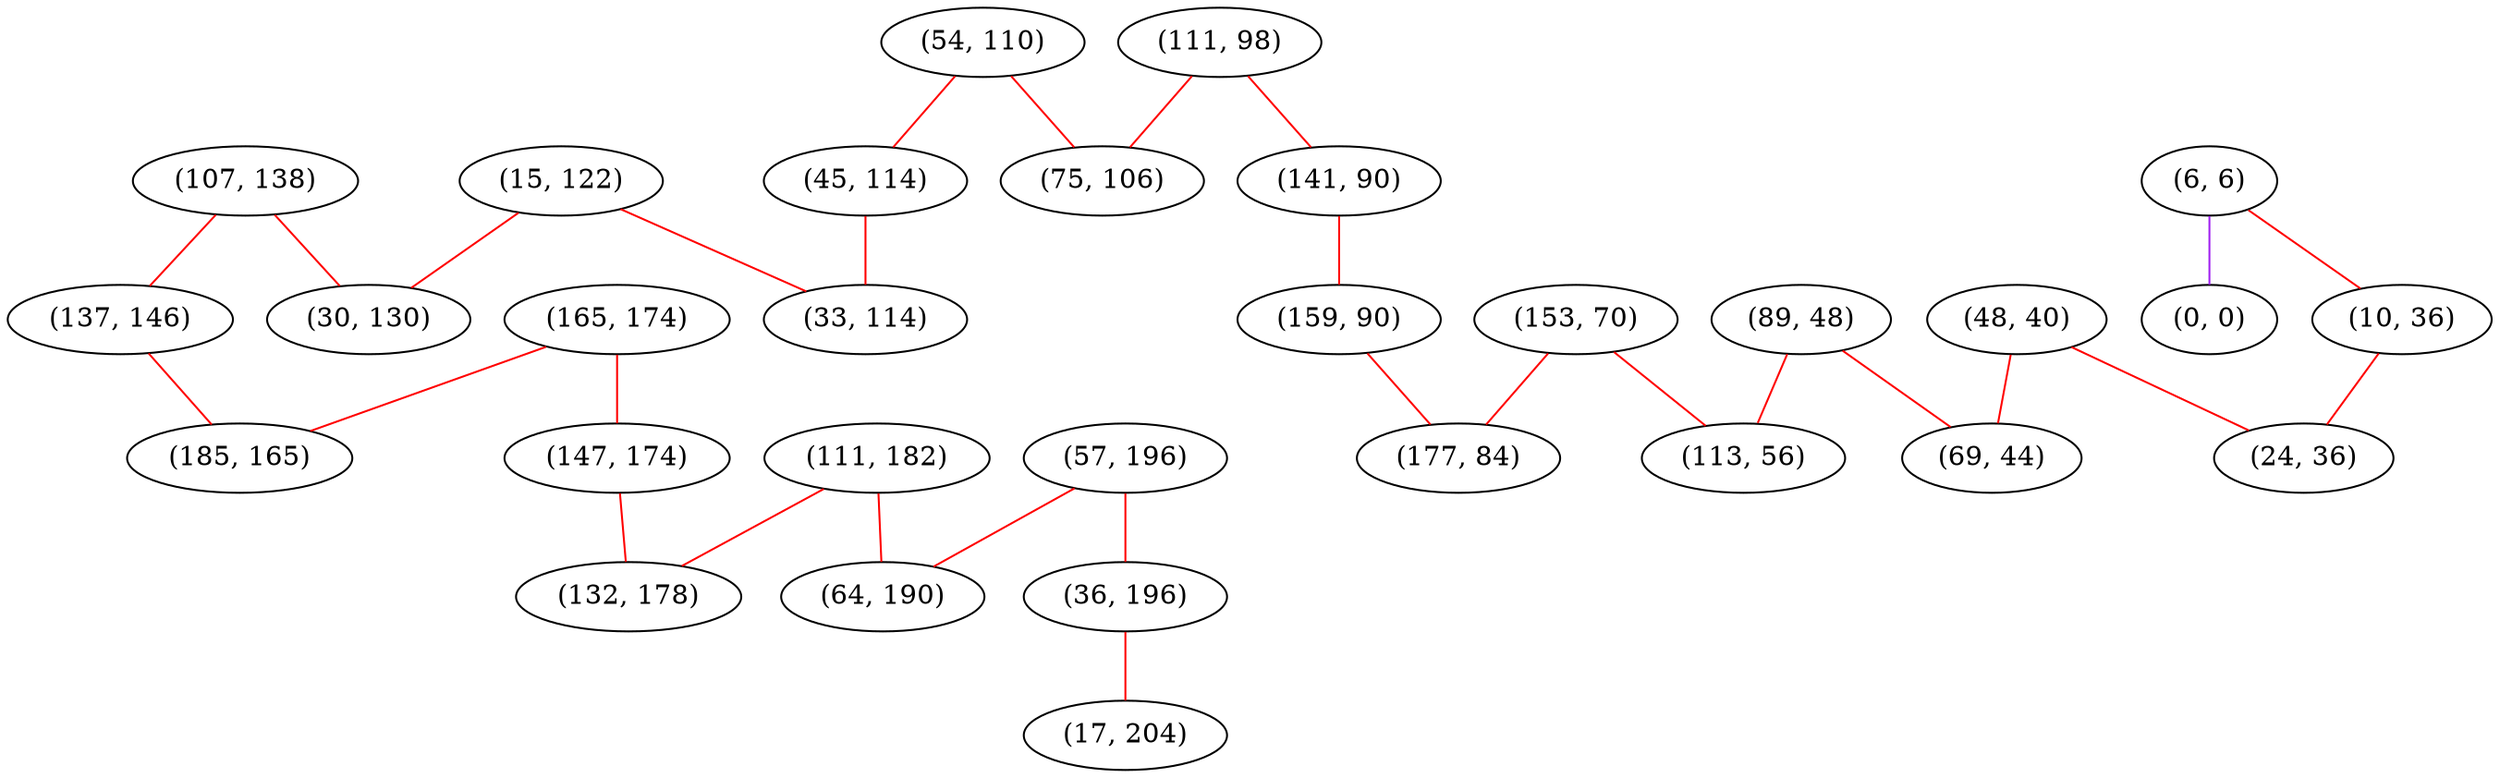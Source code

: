 graph "" {
"(107, 138)";
"(57, 196)";
"(6, 6)";
"(36, 196)";
"(111, 182)";
"(137, 146)";
"(54, 110)";
"(89, 48)";
"(111, 98)";
"(48, 40)";
"(153, 70)";
"(165, 174)";
"(113, 56)";
"(45, 114)";
"(17, 204)";
"(15, 122)";
"(75, 106)";
"(0, 0)";
"(185, 165)";
"(69, 44)";
"(141, 90)";
"(159, 90)";
"(147, 174)";
"(10, 36)";
"(132, 178)";
"(30, 130)";
"(177, 84)";
"(24, 36)";
"(33, 114)";
"(64, 190)";
"(107, 138)" -- "(137, 146)"  [color=red, key=0, weight=1];
"(107, 138)" -- "(30, 130)"  [color=red, key=0, weight=1];
"(57, 196)" -- "(64, 190)"  [color=red, key=0, weight=1];
"(57, 196)" -- "(36, 196)"  [color=red, key=0, weight=1];
"(6, 6)" -- "(0, 0)"  [color=purple, key=0, weight=4];
"(6, 6)" -- "(10, 36)"  [color=red, key=0, weight=1];
"(36, 196)" -- "(17, 204)"  [color=red, key=0, weight=1];
"(111, 182)" -- "(132, 178)"  [color=red, key=0, weight=1];
"(111, 182)" -- "(64, 190)"  [color=red, key=0, weight=1];
"(137, 146)" -- "(185, 165)"  [color=red, key=0, weight=1];
"(54, 110)" -- "(75, 106)"  [color=red, key=0, weight=1];
"(54, 110)" -- "(45, 114)"  [color=red, key=0, weight=1];
"(89, 48)" -- "(69, 44)"  [color=red, key=0, weight=1];
"(89, 48)" -- "(113, 56)"  [color=red, key=0, weight=1];
"(111, 98)" -- "(75, 106)"  [color=red, key=0, weight=1];
"(111, 98)" -- "(141, 90)"  [color=red, key=0, weight=1];
"(48, 40)" -- "(69, 44)"  [color=red, key=0, weight=1];
"(48, 40)" -- "(24, 36)"  [color=red, key=0, weight=1];
"(153, 70)" -- "(113, 56)"  [color=red, key=0, weight=1];
"(153, 70)" -- "(177, 84)"  [color=red, key=0, weight=1];
"(165, 174)" -- "(185, 165)"  [color=red, key=0, weight=1];
"(165, 174)" -- "(147, 174)"  [color=red, key=0, weight=1];
"(45, 114)" -- "(33, 114)"  [color=red, key=0, weight=1];
"(15, 122)" -- "(33, 114)"  [color=red, key=0, weight=1];
"(15, 122)" -- "(30, 130)"  [color=red, key=0, weight=1];
"(141, 90)" -- "(159, 90)"  [color=red, key=0, weight=1];
"(159, 90)" -- "(177, 84)"  [color=red, key=0, weight=1];
"(147, 174)" -- "(132, 178)"  [color=red, key=0, weight=1];
"(10, 36)" -- "(24, 36)"  [color=red, key=0, weight=1];
}
